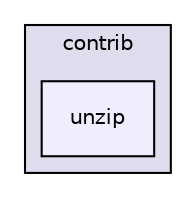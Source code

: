 digraph "assimp/assimp-3.1.1/contrib/unzip" {
  compound=true
  node [ fontsize="10", fontname="Helvetica"];
  edge [ labelfontsize="10", labelfontname="Helvetica"];
  subgraph clusterdir_1510c05bdfd0076f7fcbe68696d9ed81 {
    graph [ bgcolor="#ddddee", pencolor="black", label="contrib" fontname="Helvetica", fontsize="10", URL="dir_1510c05bdfd0076f7fcbe68696d9ed81.html"]
  dir_e8f6ff9095314ed0d57b5b4328fb5ef6 [shape=box, label="unzip", style="filled", fillcolor="#eeeeff", pencolor="black", URL="dir_e8f6ff9095314ed0d57b5b4328fb5ef6.html"];
  }
}
